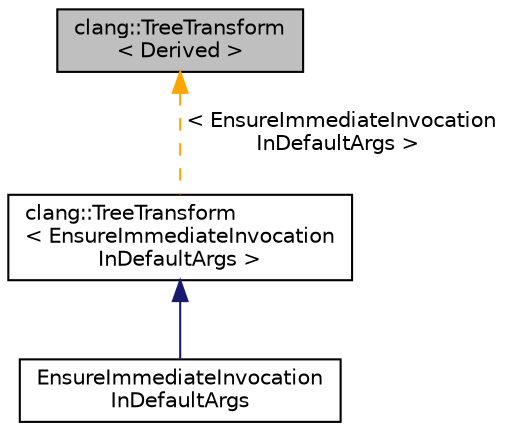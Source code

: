 digraph "clang::TreeTransform&lt; Derived &gt;"
{
 // LATEX_PDF_SIZE
  bgcolor="transparent";
  edge [fontname="Helvetica",fontsize="10",labelfontname="Helvetica",labelfontsize="10"];
  node [fontname="Helvetica",fontsize="10",shape=record];
  Node1 [label="clang::TreeTransform\l\< Derived \>",height=0.2,width=0.4,color="black", fillcolor="grey75", style="filled", fontcolor="black",tooltip="A semantic tree transformation that allows one to transform one abstract syntax tree into another."];
  Node1 -> Node2 [dir="back",color="orange",fontsize="10",style="dashed",label=" \< EnsureImmediateInvocation\lInDefaultArgs \>" ,fontname="Helvetica"];
  Node2 [label="clang::TreeTransform\l\< EnsureImmediateInvocation\lInDefaultArgs \>",height=0.2,width=0.4,color="black",URL="$classclang_1_1TreeTransform.html",tooltip=" "];
  Node2 -> Node3 [dir="back",color="midnightblue",fontsize="10",style="solid",fontname="Helvetica"];
  Node3 [label="EnsureImmediateInvocation\lInDefaultArgs",height=0.2,width=0.4,color="black",URL="$structEnsureImmediateInvocationInDefaultArgs.html",tooltip=" "];
}
